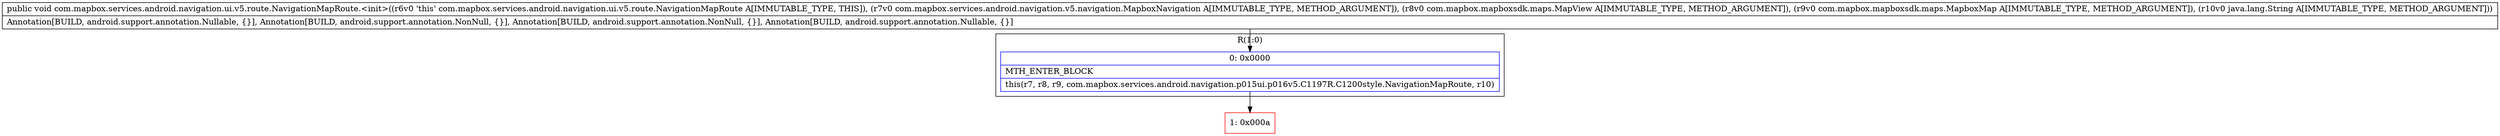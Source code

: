 digraph "CFG forcom.mapbox.services.android.navigation.ui.v5.route.NavigationMapRoute.\<init\>(Lcom\/mapbox\/services\/android\/navigation\/v5\/navigation\/MapboxNavigation;Lcom\/mapbox\/mapboxsdk\/maps\/MapView;Lcom\/mapbox\/mapboxsdk\/maps\/MapboxMap;Ljava\/lang\/String;)V" {
subgraph cluster_Region_981436776 {
label = "R(1:0)";
node [shape=record,color=blue];
Node_0 [shape=record,label="{0\:\ 0x0000|MTH_ENTER_BLOCK\l|this(r7, r8, r9, com.mapbox.services.android.navigation.p015ui.p016v5.C1197R.C1200style.NavigationMapRoute, r10)\l}"];
}
Node_1 [shape=record,color=red,label="{1\:\ 0x000a}"];
MethodNode[shape=record,label="{public void com.mapbox.services.android.navigation.ui.v5.route.NavigationMapRoute.\<init\>((r6v0 'this' com.mapbox.services.android.navigation.ui.v5.route.NavigationMapRoute A[IMMUTABLE_TYPE, THIS]), (r7v0 com.mapbox.services.android.navigation.v5.navigation.MapboxNavigation A[IMMUTABLE_TYPE, METHOD_ARGUMENT]), (r8v0 com.mapbox.mapboxsdk.maps.MapView A[IMMUTABLE_TYPE, METHOD_ARGUMENT]), (r9v0 com.mapbox.mapboxsdk.maps.MapboxMap A[IMMUTABLE_TYPE, METHOD_ARGUMENT]), (r10v0 java.lang.String A[IMMUTABLE_TYPE, METHOD_ARGUMENT]))  | Annotation[BUILD, android.support.annotation.Nullable, \{\}], Annotation[BUILD, android.support.annotation.NonNull, \{\}], Annotation[BUILD, android.support.annotation.NonNull, \{\}], Annotation[BUILD, android.support.annotation.Nullable, \{\}]\l}"];
MethodNode -> Node_0;
Node_0 -> Node_1;
}

